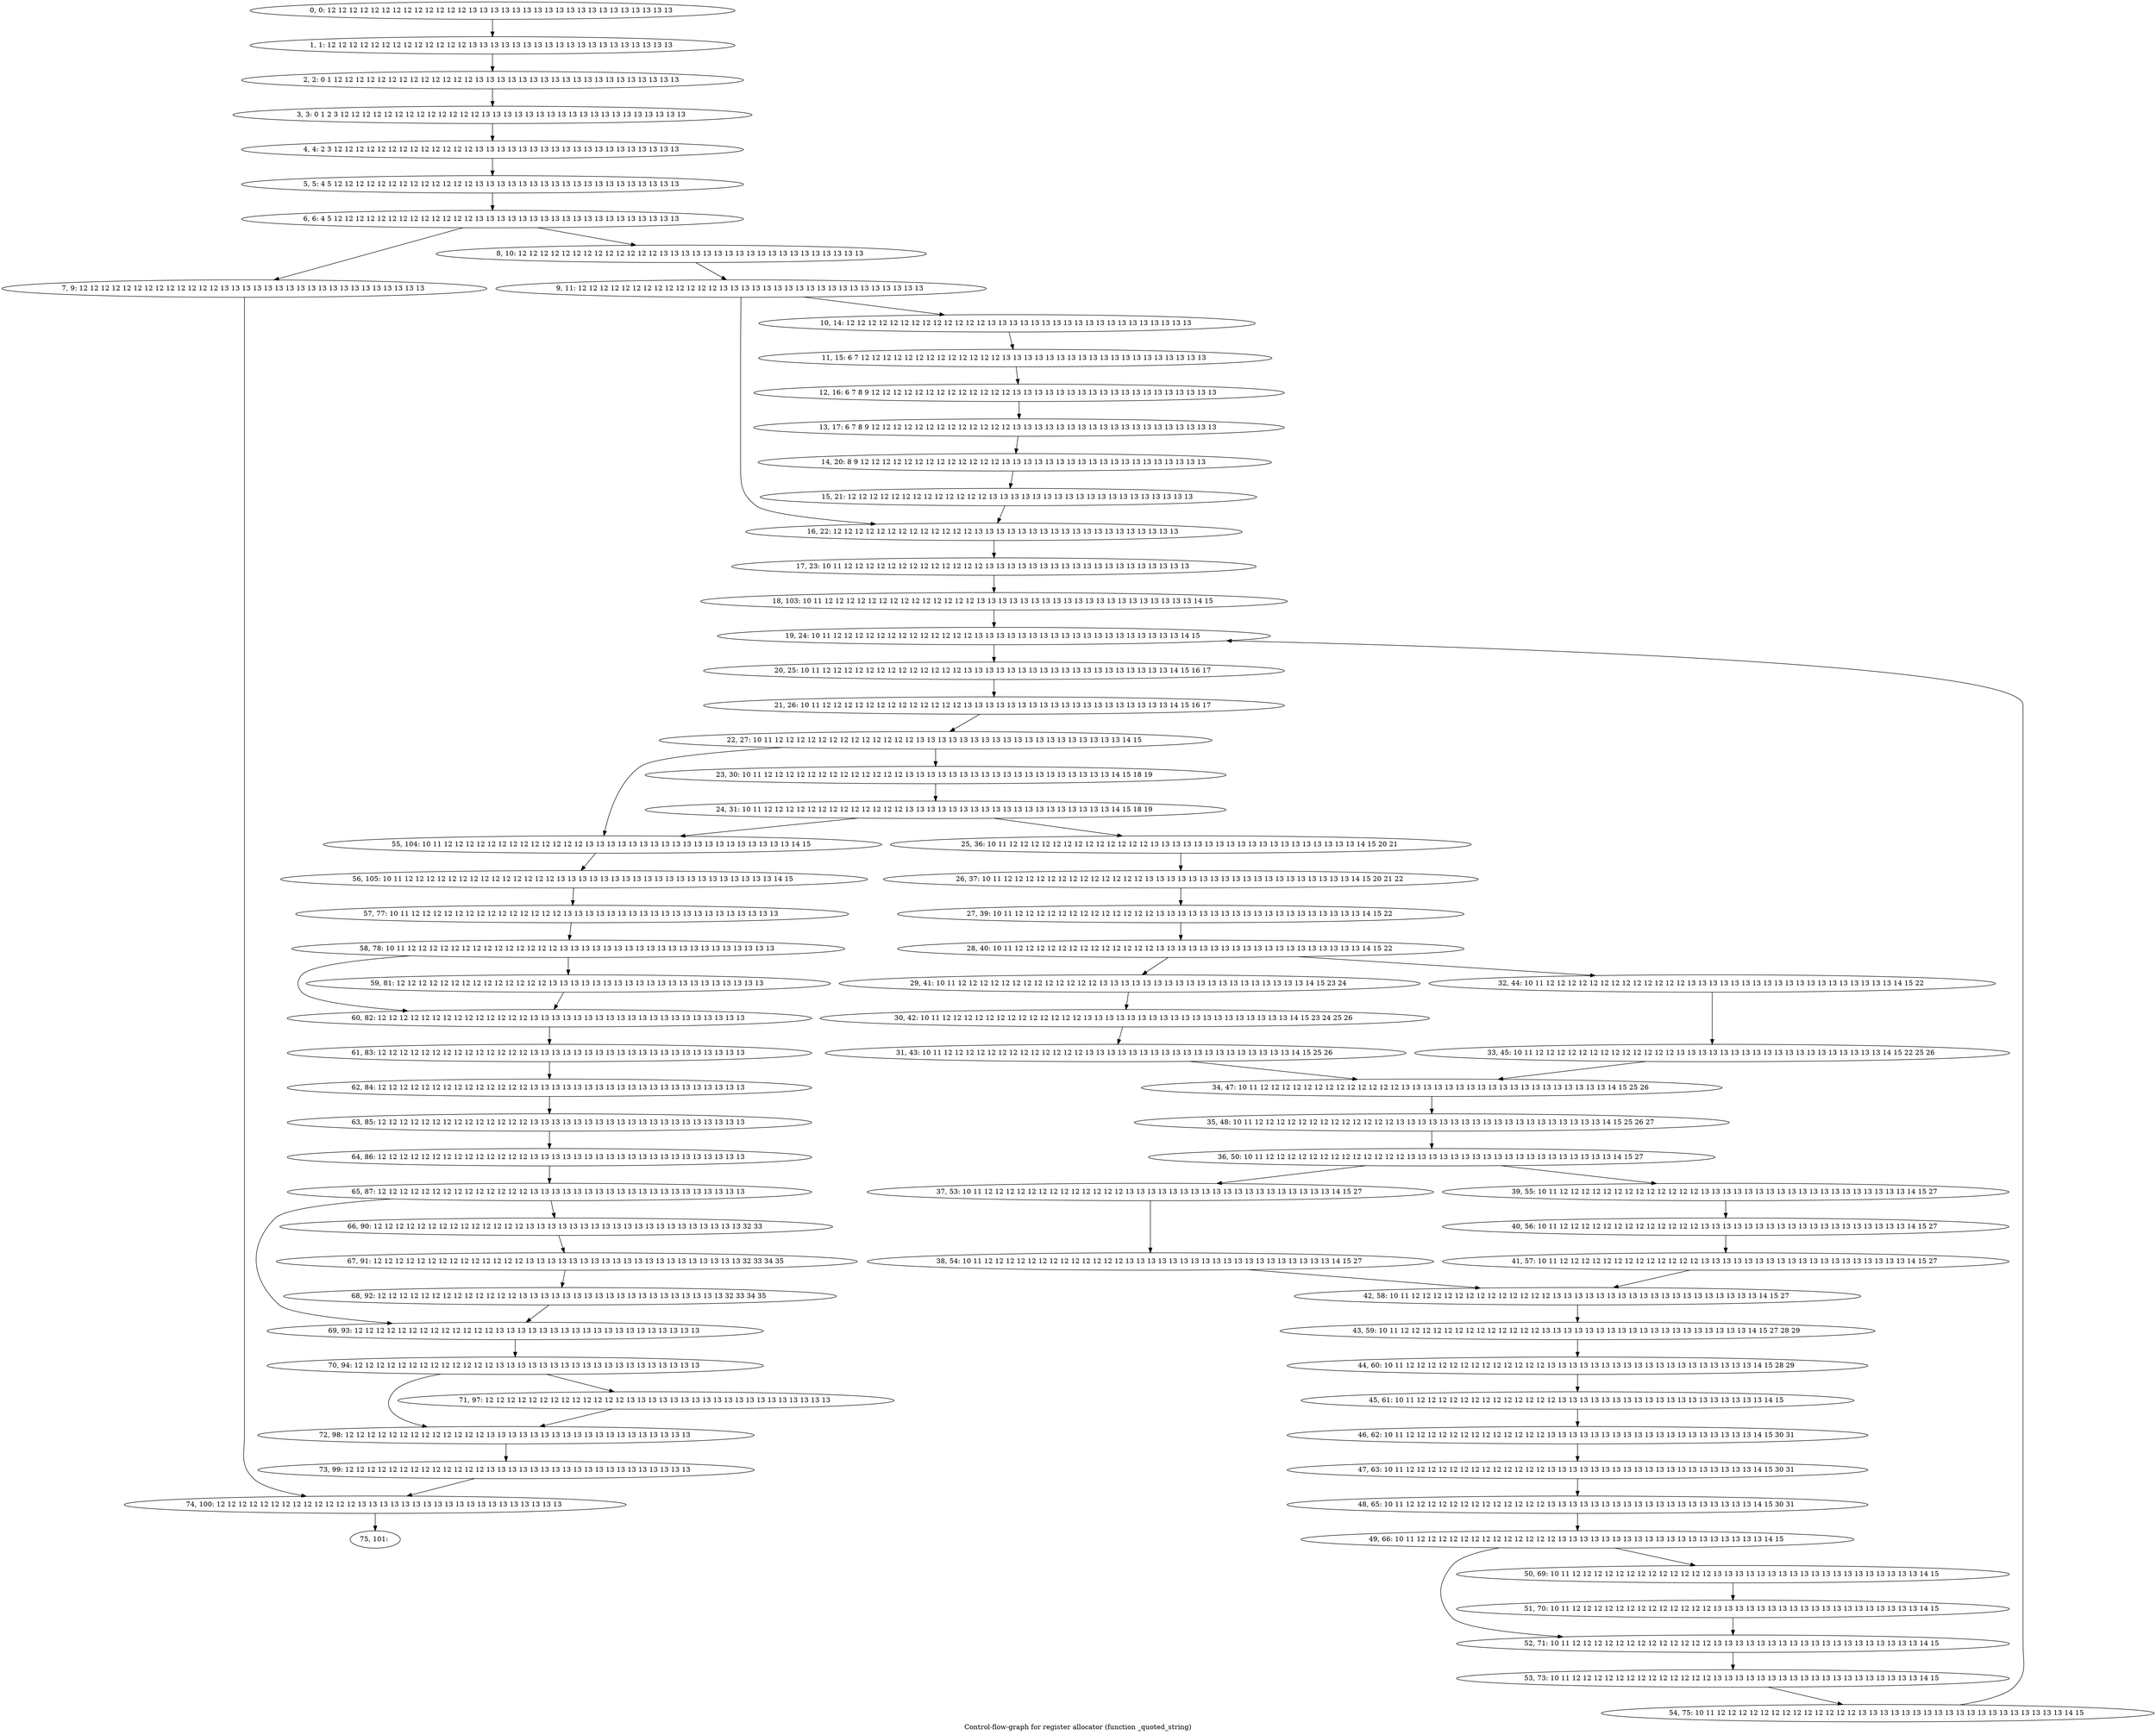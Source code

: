 digraph G {
graph [label="Control-flow-graph for register allocator (function _quoted_string)"]
0[label="0, 0: 12 12 12 12 12 12 12 12 12 12 12 12 12 13 13 13 13 13 13 13 13 13 13 13 13 13 13 13 13 13 13 13 "];
1[label="1, 1: 12 12 12 12 12 12 12 12 12 12 12 12 12 13 13 13 13 13 13 13 13 13 13 13 13 13 13 13 13 13 13 13 "];
2[label="2, 2: 0 1 12 12 12 12 12 12 12 12 12 12 12 12 12 13 13 13 13 13 13 13 13 13 13 13 13 13 13 13 13 13 13 13 "];
3[label="3, 3: 0 1 2 3 12 12 12 12 12 12 12 12 12 12 12 12 12 13 13 13 13 13 13 13 13 13 13 13 13 13 13 13 13 13 13 13 "];
4[label="4, 4: 2 3 12 12 12 12 12 12 12 12 12 12 12 12 12 13 13 13 13 13 13 13 13 13 13 13 13 13 13 13 13 13 13 13 "];
5[label="5, 5: 4 5 12 12 12 12 12 12 12 12 12 12 12 12 12 13 13 13 13 13 13 13 13 13 13 13 13 13 13 13 13 13 13 13 "];
6[label="6, 6: 4 5 12 12 12 12 12 12 12 12 12 12 12 12 12 13 13 13 13 13 13 13 13 13 13 13 13 13 13 13 13 13 13 13 "];
7[label="7, 9: 12 12 12 12 12 12 12 12 12 12 12 12 12 13 13 13 13 13 13 13 13 13 13 13 13 13 13 13 13 13 13 13 "];
8[label="8, 10: 12 12 12 12 12 12 12 12 12 12 12 12 12 13 13 13 13 13 13 13 13 13 13 13 13 13 13 13 13 13 13 13 "];
9[label="9, 11: 12 12 12 12 12 12 12 12 12 12 12 12 12 13 13 13 13 13 13 13 13 13 13 13 13 13 13 13 13 13 13 13 "];
10[label="10, 14: 12 12 12 12 12 12 12 12 12 12 12 12 12 13 13 13 13 13 13 13 13 13 13 13 13 13 13 13 13 13 13 13 "];
11[label="11, 15: 6 7 12 12 12 12 12 12 12 12 12 12 12 12 12 13 13 13 13 13 13 13 13 13 13 13 13 13 13 13 13 13 13 13 "];
12[label="12, 16: 6 7 8 9 12 12 12 12 12 12 12 12 12 12 12 12 12 13 13 13 13 13 13 13 13 13 13 13 13 13 13 13 13 13 13 13 "];
13[label="13, 17: 6 7 8 9 12 12 12 12 12 12 12 12 12 12 12 12 12 13 13 13 13 13 13 13 13 13 13 13 13 13 13 13 13 13 13 13 "];
14[label="14, 20: 8 9 12 12 12 12 12 12 12 12 12 12 12 12 12 13 13 13 13 13 13 13 13 13 13 13 13 13 13 13 13 13 13 13 "];
15[label="15, 21: 12 12 12 12 12 12 12 12 12 12 12 12 12 13 13 13 13 13 13 13 13 13 13 13 13 13 13 13 13 13 13 13 "];
16[label="16, 22: 12 12 12 12 12 12 12 12 12 12 12 12 12 13 13 13 13 13 13 13 13 13 13 13 13 13 13 13 13 13 13 13 "];
17[label="17, 23: 10 11 12 12 12 12 12 12 12 12 12 12 12 12 12 13 13 13 13 13 13 13 13 13 13 13 13 13 13 13 13 13 13 13 "];
18[label="18, 103: 10 11 12 12 12 12 12 12 12 12 12 12 12 12 12 12 13 13 13 13 13 13 13 13 13 13 13 13 13 13 13 13 13 13 13 13 14 15 "];
19[label="19, 24: 10 11 12 12 12 12 12 12 12 12 12 12 12 12 12 13 13 13 13 13 13 13 13 13 13 13 13 13 13 13 13 13 13 13 14 15 "];
20[label="20, 25: 10 11 12 12 12 12 12 12 12 12 12 12 12 12 12 13 13 13 13 13 13 13 13 13 13 13 13 13 13 13 13 13 13 13 14 15 16 17 "];
21[label="21, 26: 10 11 12 12 12 12 12 12 12 12 12 12 12 12 12 13 13 13 13 13 13 13 13 13 13 13 13 13 13 13 13 13 13 13 14 15 16 17 "];
22[label="22, 27: 10 11 12 12 12 12 12 12 12 12 12 12 12 12 12 13 13 13 13 13 13 13 13 13 13 13 13 13 13 13 13 13 13 13 14 15 "];
23[label="23, 30: 10 11 12 12 12 12 12 12 12 12 12 12 12 12 12 13 13 13 13 13 13 13 13 13 13 13 13 13 13 13 13 13 13 13 14 15 18 19 "];
24[label="24, 31: 10 11 12 12 12 12 12 12 12 12 12 12 12 12 12 13 13 13 13 13 13 13 13 13 13 13 13 13 13 13 13 13 13 13 14 15 18 19 "];
25[label="25, 36: 10 11 12 12 12 12 12 12 12 12 12 12 12 12 12 13 13 13 13 13 13 13 13 13 13 13 13 13 13 13 13 13 13 13 14 15 20 21 "];
26[label="26, 37: 10 11 12 12 12 12 12 12 12 12 12 12 12 12 12 13 13 13 13 13 13 13 13 13 13 13 13 13 13 13 13 13 13 13 14 15 20 21 22 "];
27[label="27, 39: 10 11 12 12 12 12 12 12 12 12 12 12 12 12 12 13 13 13 13 13 13 13 13 13 13 13 13 13 13 13 13 13 13 13 14 15 22 "];
28[label="28, 40: 10 11 12 12 12 12 12 12 12 12 12 12 12 12 12 13 13 13 13 13 13 13 13 13 13 13 13 13 13 13 13 13 13 13 14 15 22 "];
29[label="29, 41: 10 11 12 12 12 12 12 12 12 12 12 12 12 12 12 13 13 13 13 13 13 13 13 13 13 13 13 13 13 13 13 13 13 13 14 15 23 24 "];
30[label="30, 42: 10 11 12 12 12 12 12 12 12 12 12 12 12 12 12 13 13 13 13 13 13 13 13 13 13 13 13 13 13 13 13 13 13 13 14 15 23 24 25 26 "];
31[label="31, 43: 10 11 12 12 12 12 12 12 12 12 12 12 12 12 12 13 13 13 13 13 13 13 13 13 13 13 13 13 13 13 13 13 13 13 14 15 25 26 "];
32[label="32, 44: 10 11 12 12 12 12 12 12 12 12 12 12 12 12 12 13 13 13 13 13 13 13 13 13 13 13 13 13 13 13 13 13 13 13 14 15 22 "];
33[label="33, 45: 10 11 12 12 12 12 12 12 12 12 12 12 12 12 12 13 13 13 13 13 13 13 13 13 13 13 13 13 13 13 13 13 13 13 14 15 22 25 26 "];
34[label="34, 47: 10 11 12 12 12 12 12 12 12 12 12 12 12 12 12 13 13 13 13 13 13 13 13 13 13 13 13 13 13 13 13 13 13 13 14 15 25 26 "];
35[label="35, 48: 10 11 12 12 12 12 12 12 12 12 12 12 12 12 12 13 13 13 13 13 13 13 13 13 13 13 13 13 13 13 13 13 13 13 14 15 25 26 27 "];
36[label="36, 50: 10 11 12 12 12 12 12 12 12 12 12 12 12 12 12 13 13 13 13 13 13 13 13 13 13 13 13 13 13 13 13 13 13 13 14 15 27 "];
37[label="37, 53: 10 11 12 12 12 12 12 12 12 12 12 12 12 12 12 13 13 13 13 13 13 13 13 13 13 13 13 13 13 13 13 13 13 13 14 15 27 "];
38[label="38, 54: 10 11 12 12 12 12 12 12 12 12 12 12 12 12 12 13 13 13 13 13 13 13 13 13 13 13 13 13 13 13 13 13 13 13 14 15 27 "];
39[label="39, 55: 10 11 12 12 12 12 12 12 12 12 12 12 12 12 12 13 13 13 13 13 13 13 13 13 13 13 13 13 13 13 13 13 13 13 14 15 27 "];
40[label="40, 56: 10 11 12 12 12 12 12 12 12 12 12 12 12 12 12 13 13 13 13 13 13 13 13 13 13 13 13 13 13 13 13 13 13 13 14 15 27 "];
41[label="41, 57: 10 11 12 12 12 12 12 12 12 12 12 12 12 12 12 13 13 13 13 13 13 13 13 13 13 13 13 13 13 13 13 13 13 13 14 15 27 "];
42[label="42, 58: 10 11 12 12 12 12 12 12 12 12 12 12 12 12 12 13 13 13 13 13 13 13 13 13 13 13 13 13 13 13 13 13 13 13 14 15 27 "];
43[label="43, 59: 10 11 12 12 12 12 12 12 12 12 12 12 12 12 12 13 13 13 13 13 13 13 13 13 13 13 13 13 13 13 13 13 13 13 14 15 27 28 29 "];
44[label="44, 60: 10 11 12 12 12 12 12 12 12 12 12 12 12 12 12 13 13 13 13 13 13 13 13 13 13 13 13 13 13 13 13 13 13 13 14 15 28 29 "];
45[label="45, 61: 10 11 12 12 12 12 12 12 12 12 12 12 12 12 12 13 13 13 13 13 13 13 13 13 13 13 13 13 13 13 13 13 13 13 14 15 "];
46[label="46, 62: 10 11 12 12 12 12 12 12 12 12 12 12 12 12 12 13 13 13 13 13 13 13 13 13 13 13 13 13 13 13 13 13 13 13 14 15 30 31 "];
47[label="47, 63: 10 11 12 12 12 12 12 12 12 12 12 12 12 12 12 13 13 13 13 13 13 13 13 13 13 13 13 13 13 13 13 13 13 13 14 15 30 31 "];
48[label="48, 65: 10 11 12 12 12 12 12 12 12 12 12 12 12 12 12 13 13 13 13 13 13 13 13 13 13 13 13 13 13 13 13 13 13 13 14 15 30 31 "];
49[label="49, 66: 10 11 12 12 12 12 12 12 12 12 12 12 12 12 12 13 13 13 13 13 13 13 13 13 13 13 13 13 13 13 13 13 13 13 14 15 "];
50[label="50, 69: 10 11 12 12 12 12 12 12 12 12 12 12 12 12 12 13 13 13 13 13 13 13 13 13 13 13 13 13 13 13 13 13 13 13 14 15 "];
51[label="51, 70: 10 11 12 12 12 12 12 12 12 12 12 12 12 12 12 13 13 13 13 13 13 13 13 13 13 13 13 13 13 13 13 13 13 13 14 15 "];
52[label="52, 71: 10 11 12 12 12 12 12 12 12 12 12 12 12 12 12 13 13 13 13 13 13 13 13 13 13 13 13 13 13 13 13 13 13 13 14 15 "];
53[label="53, 73: 10 11 12 12 12 12 12 12 12 12 12 12 12 12 12 13 13 13 13 13 13 13 13 13 13 13 13 13 13 13 13 13 13 13 14 15 "];
54[label="54, 75: 10 11 12 12 12 12 12 12 12 12 12 12 12 12 12 13 13 13 13 13 13 13 13 13 13 13 13 13 13 13 13 13 13 13 14 15 "];
55[label="55, 104: 10 11 12 12 12 12 12 12 12 12 12 12 12 12 12 13 13 13 13 13 13 13 13 13 13 13 13 13 13 13 13 13 13 13 14 15 "];
56[label="56, 105: 10 11 12 12 12 12 12 12 12 12 12 12 12 12 12 12 13 13 13 13 13 13 13 13 13 13 13 13 13 13 13 13 13 13 13 13 14 15 "];
57[label="57, 77: 10 11 12 12 12 12 12 12 12 12 12 12 12 12 12 12 13 13 13 13 13 13 13 13 13 13 13 13 13 13 13 13 13 13 13 13 "];
58[label="58, 78: 10 11 12 12 12 12 12 12 12 12 12 12 12 12 12 12 13 13 13 13 13 13 13 13 13 13 13 13 13 13 13 13 13 13 13 13 "];
59[label="59, 81: 12 12 12 12 12 12 12 12 12 12 12 12 12 12 13 13 13 13 13 13 13 13 13 13 13 13 13 13 13 13 13 13 13 13 "];
60[label="60, 82: 12 12 12 12 12 12 12 12 12 12 12 12 12 12 13 13 13 13 13 13 13 13 13 13 13 13 13 13 13 13 13 13 13 13 "];
61[label="61, 83: 12 12 12 12 12 12 12 12 12 12 12 12 12 12 13 13 13 13 13 13 13 13 13 13 13 13 13 13 13 13 13 13 13 13 "];
62[label="62, 84: 12 12 12 12 12 12 12 12 12 12 12 12 12 12 13 13 13 13 13 13 13 13 13 13 13 13 13 13 13 13 13 13 13 13 "];
63[label="63, 85: 12 12 12 12 12 12 12 12 12 12 12 12 12 12 13 13 13 13 13 13 13 13 13 13 13 13 13 13 13 13 13 13 13 13 "];
64[label="64, 86: 12 12 12 12 12 12 12 12 12 12 12 12 12 12 13 13 13 13 13 13 13 13 13 13 13 13 13 13 13 13 13 13 13 13 "];
65[label="65, 87: 12 12 12 12 12 12 12 12 12 12 12 12 12 12 13 13 13 13 13 13 13 13 13 13 13 13 13 13 13 13 13 13 13 13 "];
66[label="66, 90: 12 12 12 12 12 12 12 12 12 12 12 12 12 12 13 13 13 13 13 13 13 13 13 13 13 13 13 13 13 13 13 13 13 13 32 33 "];
67[label="67, 91: 12 12 12 12 12 12 12 12 12 12 12 12 12 12 13 13 13 13 13 13 13 13 13 13 13 13 13 13 13 13 13 13 13 13 32 33 34 35 "];
68[label="68, 92: 12 12 12 12 12 12 12 12 12 12 12 12 12 13 13 13 13 13 13 13 13 13 13 13 13 13 13 13 13 13 13 13 32 33 34 35 "];
69[label="69, 93: 12 12 12 12 12 12 12 12 12 12 12 12 12 13 13 13 13 13 13 13 13 13 13 13 13 13 13 13 13 13 13 13 "];
70[label="70, 94: 12 12 12 12 12 12 12 12 12 12 12 12 12 13 13 13 13 13 13 13 13 13 13 13 13 13 13 13 13 13 13 13 "];
71[label="71, 97: 12 12 12 12 12 12 12 12 12 12 12 12 12 13 13 13 13 13 13 13 13 13 13 13 13 13 13 13 13 13 13 13 "];
72[label="72, 98: 12 12 12 12 12 12 12 12 12 12 12 12 12 13 13 13 13 13 13 13 13 13 13 13 13 13 13 13 13 13 13 13 "];
73[label="73, 99: 12 12 12 12 12 12 12 12 12 12 12 12 12 13 13 13 13 13 13 13 13 13 13 13 13 13 13 13 13 13 13 13 "];
74[label="74, 100: 12 12 12 12 12 12 12 12 12 12 12 12 12 13 13 13 13 13 13 13 13 13 13 13 13 13 13 13 13 13 13 13 "];
75[label="75, 101: "];
0->1 ;
1->2 ;
2->3 ;
3->4 ;
4->5 ;
5->6 ;
6->7 ;
6->8 ;
7->74 ;
8->9 ;
9->10 ;
9->16 ;
10->11 ;
11->12 ;
12->13 ;
13->14 ;
14->15 ;
15->16 ;
16->17 ;
17->18 ;
18->19 ;
19->20 ;
20->21 ;
21->22 ;
22->23 ;
22->55 ;
23->24 ;
24->25 ;
24->55 ;
25->26 ;
26->27 ;
27->28 ;
28->29 ;
28->32 ;
29->30 ;
30->31 ;
31->34 ;
32->33 ;
33->34 ;
34->35 ;
35->36 ;
36->37 ;
36->39 ;
37->38 ;
38->42 ;
39->40 ;
40->41 ;
41->42 ;
42->43 ;
43->44 ;
44->45 ;
45->46 ;
46->47 ;
47->48 ;
48->49 ;
49->50 ;
49->52 ;
50->51 ;
51->52 ;
52->53 ;
53->54 ;
54->19 ;
55->56 ;
56->57 ;
57->58 ;
58->59 ;
58->60 ;
59->60 ;
60->61 ;
61->62 ;
62->63 ;
63->64 ;
64->65 ;
65->66 ;
65->69 ;
66->67 ;
67->68 ;
68->69 ;
69->70 ;
70->71 ;
70->72 ;
71->72 ;
72->73 ;
73->74 ;
74->75 ;
}
